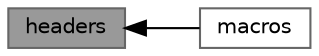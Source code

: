 digraph "headers"
{
 // LATEX_PDF_SIZE
  bgcolor="transparent";
  edge [fontname=Helvetica,fontsize=10,labelfontname=Helvetica,labelfontsize=10];
  node [fontname=Helvetica,fontsize=10,shape=box,height=0.2,width=0.4];
  rankdir=LR;
  Node1 [id="Node000001",label="headers",height=0.2,width=0.4,color="gray40", fillcolor="grey60", style="filled", fontcolor="black",tooltip=" "];
  Node2 [id="Node000002",label="macros",height=0.2,width=0.4,color="grey40", fillcolor="white", style="filled",URL="$d5/dfd/group__macros.html",tooltip="variadic macro utilities"];
  Node1->Node2 [shape=plaintext, dir="back", style="solid"];
}
